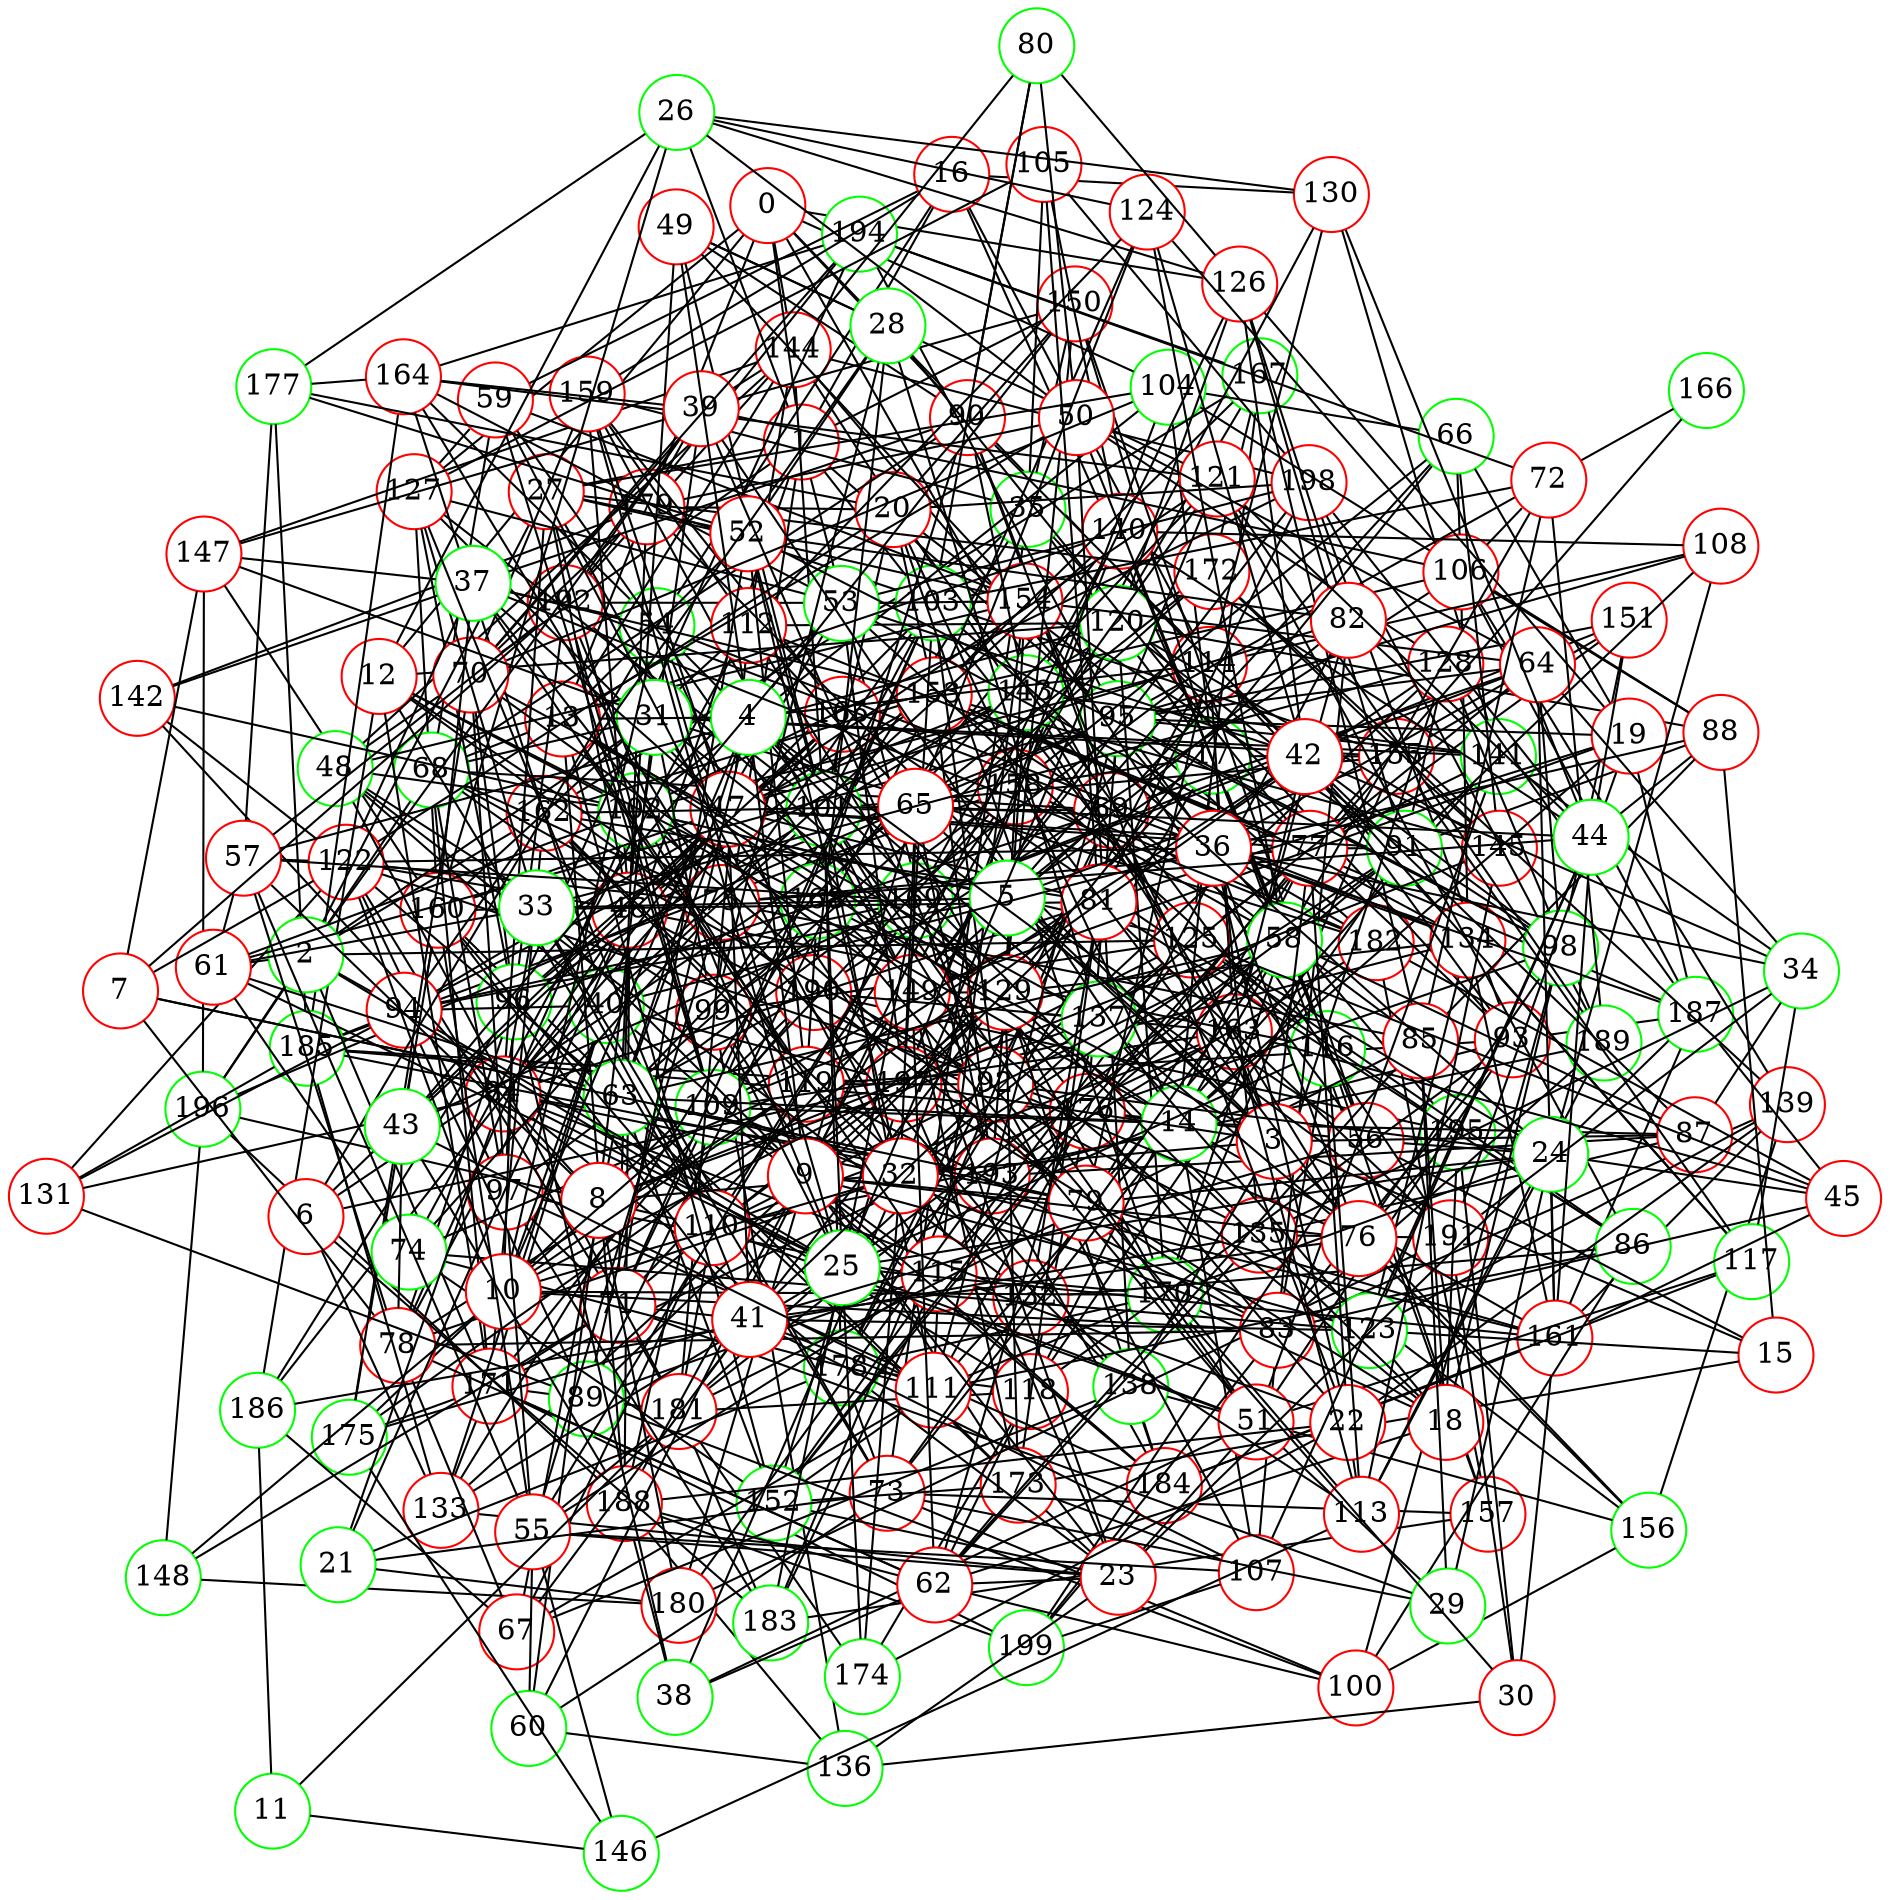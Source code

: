 graph {
graph ["layout"="fdp"]
node ["style"="filled","fillcolor"="white","fixedsize"="true","shape"="circle"]
"0" ["color"="red"]
"144" ["color"="red"]
"192" ["color"="red"]
"194" ["color"="green"]
"147" ["color"="red"]
"160" ["color"="red"]
"173" ["color"="red"]
"175" ["color"="green"]
"190" ["color"="red"]
"195" ["color"="green"]
"196" ["color"="green"]
"163" ["color"="red"]
"171" ["color"="red"]
"199" ["color"="green"]
"198" ["color"="red"]
"1" ["color"="red"]
"16" ["color"="red"]
"17" ["color"="green"]
"35" ["color"="green"]
"99" ["color"="red"]
"136" ["color"="green"]
"188" ["color"="red"]
"125" ["color"="red"]
"197" ["color"="red"]
"167" ["color"="green"]
"172" ["color"="red"]
"181" ["color"="red"]
"183" ["color"="green"]
"151" ["color"="red"]
"169" ["color"="green"]
"176" ["color"="red"]
"185" ["color"="green"]
"155" ["color"="red"]
"179" ["color"="red"]
"170" ["color"="green"]
"178" ["color"="green"]
"158" ["color"="red"]
"182" ["color"="red"]
"193" ["color"="red"]
"150" ["color"="red"]
"73" ["color"="red"]
"100" ["color"="red"]
"156" ["color"="green"]
"157" ["color"="red"]
"105" ["color"="red"]
"140" ["color"="red"]
"168" ["color"="green"]
"127" ["color"="red"]
"93" ["color"="red"]
"118" ["color"="red"]
"174" ["color"="green"]
"119" ["color"="red"]
"187" ["color"="green"]
"46" ["color"="red"]
"96" ["color"="green"]
"97" ["color"="red"]
"114" ["color"="red"]
"130" ["color"="red"]
"141" ["color"="green"]
"143" ["color"="green"]
"134" ["color"="red"]
"161" ["color"="red"]
"184" ["color"="red"]
"132" ["color"="red"]
"122" ["color"="red"]
"131" ["color"="red"]
"142" ["color"="red"]
"165" ["color"="red"]
"186" ["color"="green"]
"162" ["color"="red"]
"68" ["color"="green"]
"69" ["color"="red"]
"101" ["color"="green"]
"103" ["color"="green"]
"154" ["color"="red"]
"191" ["color"="red"]
"109" ["color"="green"]
"129" ["color"="red"]
"133" ["color"="red"]
"149" ["color"="red"]
"159" ["color"="red"]
"111" ["color"="red"]
"115" ["color"="red"]
"152" ["color"="green"]
"85" ["color"="red"]
"88" ["color"="red"]
"104" ["color"="green"]
"120" ["color"="green"]
"145" ["color"="red"]
"153" ["color"="red"]
"126" ["color"="red"]
"106" ["color"="red"]
"139" ["color"="red"]
"124" ["color"="red"]
"91" ["color"="green"]
"128" ["color"="red"]
"135" ["color"="red"]
"189" ["color"="green"]
"108" ["color"="red"]
"90" ["color"="red"]
"95" ["color"="green"]
"98" ["color"="green"]
"166" ["color"="green"]
"121" ["color"="red"]
"164" ["color"="red"]
"177" ["color"="green"]
"75" ["color"="red"]
"138" ["color"="green"]
"77" ["color"="red"]
"112" ["color"="red"]
"92" ["color"="red"]
"107" ["color"="red"]
"102" ["color"="green"]
"71" ["color"="red"]
"148" ["color"="green"]
"180" ["color"="red"]
"78" ["color"="red"]
"83" ["color"="red"]
"116" ["color"="green"]
"49" ["color"="red"]
"84" ["color"="red"]
"20" ["color"="red"]
"56" ["color"="red"]
"54" ["color"="green"]
"59" ["color"="red"]
"48" ["color"="green"]
"40" ["color"="green"]
"53" ["color"="green"]
"94" ["color"="red"]
"26" ["color"="green"]
"50" ["color"="red"]
"64" ["color"="red"]
"137" ["color"="green"]
"80" ["color"="green"]
"27" ["color"="red"]
"52" ["color"="red"]
"82" ["color"="red"]
"47" ["color"="red"]
"81" ["color"="red"]
"86" ["color"="green"]
"89" ["color"="green"]
"63" ["color"="green"]
"67" ["color"="red"]
"110" ["color"="red"]
"79" ["color"="red"]
"12" ["color"="red"]
"13" ["color"="red"]
"14" ["color"="green"]
"39" ["color"="red"]
"70" ["color"="red"]
"19" ["color"="red"]
"66" ["color"="green"]
"87" ["color"="red"]
"58" ["color"="green"]
"72" ["color"="red"]
"2" ["color"="green"]
"61" ["color"="red"]
"74" ["color"="green"]
"123" ["color"="green"]
"31" ["color"="green"]
"3" ["color"="red"]
"65" ["color"="red"]
"5" ["color"="green"]
"32" ["color"="red"]
"38" ["color"="green"]
"51" ["color"="red"]
"117" ["color"="green"]
"62" ["color"="red"]
"33" ["color"="green"]
"8" ["color"="red"]
"57" ["color"="red"]
"60" ["color"="green"]
"15" ["color"="red"]
"4" ["color"="green"]
"9" ["color"="red"]
"23" ["color"="red"]
"55" ["color"="red"]
"146" ["color"="green"]
"76" ["color"="red"]
"10" ["color"="red"]
"6" ["color"="red"]
"7" ["color"="red"]
"11" ["color"="green"]
"18" ["color"="red"]
"21" ["color"="green"]
"22" ["color"="red"]
"113" ["color"="red"]
"36" ["color"="red"]
"24" ["color"="green"]
"25" ["color"="green"]
"29" ["color"="green"]
"45" ["color"="red"]
"28" ["color"="green"]
"30" ["color"="red"]
"34" ["color"="green"]
"42" ["color"="red"]
"37" ["color"="green"]
"41" ["color"="red"]
"43" ["color"="green"]
"44" ["color"="green"]
"0" -- "144"
"0" -- "1"
"0" -- "114"
"0" -- "69"
"0" -- "104"
"0" -- "90"
"0" -- "12"
"0" -- "13"
"0" -- "126"
"0" -- "127"
"144" -- "192"
"144" -- "147"
"144" -- "163"
"144" -- "195"
"144" -- "198"
"192" -- "194"
"147" -- "160"
"147" -- "196"
"160" -- "173"
"160" -- "175"
"175" -- "190"
"190" -- "195"
"163" -- "171"
"163" -- "190"
"171" -- "199"
"171" -- "175"
"171" -- "190"
"1" -- "16"
"1" -- "48"
"1" -- "193"
"1" -- "99"
"1" -- "150"
"1" -- "182"
"1" -- "40"
"1" -- "26"
"1" -- "27"
"1" -- "125"
"16" -- "17"
"16" -- "114"
"16" -- "130"
"16" -- "54"
"16" -- "59"
"16" -- "159"
"17" -- "35"
"17" -- "197"
"17" -- "135"
"17" -- "104"
"17" -- "178"
"17" -- "20"
"17" -- "150"
"17" -- "56"
"17" -- "155"
"17" -- "93"
"17" -- "157"
"17" -- "158"
"35" -- "99"
"35" -- "150"
"35" -- "73"
"35" -- "105"
"35" -- "93"
"35" -- "46"
"35" -- "159"
"99" -- "136"
"99" -- "125"
"99" -- "173"
"99" -- "158"
"136" -- "188"
"188" -- "196"
"188" -- "199"
"125" -- "197"
"125" -- "167"
"125" -- "181"
"125" -- "151"
"167" -- "194"
"167" -- "172"
"181" -- "183"
"151" -- "169"
"151" -- "155"
"169" -- "176"
"176" -- "185"
"185" -- "197"
"155" -- "179"
"155" -- "170"
"170" -- "178"
"158" -- "182"
"158" -- "167"
"158" -- "185"
"158" -- "188"
"182" -- "193"
"73" -- "178"
"73" -- "100"
"73" -- "157"
"100" -- "156"
"157" -- "182"
"157" -- "183"
"105" -- "198"
"105" -- "140"
"105" -- "127"
"140" -- "197"
"140" -- "168"
"140" -- "169"
"127" -- "160"
"93" -- "193"
"93" -- "118"
"93" -- "198"
"93" -- "119"
"93" -- "187"
"118" -- "176"
"118" -- "178"
"118" -- "181"
"118" -- "174"
"118" -- "190"
"174" -- "181"
"119" -- "168"
"119" -- "158"
"46" -- "96"
"46" -- "162"
"46" -- "68"
"46" -- "165"
"46" -- "102"
"46" -- "71"
"46" -- "135"
"46" -- "78"
"46" -- "49"
"46" -- "84"
"46" -- "116"
"46" -- "153"
"46" -- "122"
"46" -- "188"
"46" -- "95"
"46" -- "159"
"96" -- "192"
"96" -- "97"
"96" -- "194"
"96" -- "165"
"96" -- "172"
"96" -- "173"
"96" -- "186"
"96" -- "127"
"97" -- "114"
"97" -- "132"
"97" -- "183"
"97" -- "184"
"97" -- "122"
"114" -- "130"
"114" -- "163"
"114" -- "134"
"114" -- "178"
"130" -- "141"
"130" -- "158"
"141" -- "143"
"143" -- "193"
"134" -- "161"
"134" -- "197"
"161" -- "184"
"161" -- "187"
"184" -- "193"
"184" -- "199"
"122" -- "131"
"122" -- "142"
"122" -- "176"
"131" -- "185"
"142" -- "179"
"165" -- "195"
"165" -- "168"
"165" -- "170"
"162" -- "167"
"162" -- "171"
"68" -- "97"
"68" -- "196"
"68" -- "69"
"68" -- "90"
"68" -- "75"
"68" -- "171"
"68" -- "92"
"69" -- "96"
"69" -- "101"
"69" -- "178"
"69" -- "85"
"69" -- "149"
"69" -- "183"
"69" -- "153"
"69" -- "90"
"69" -- "95"
"101" -- "103"
"101" -- "111"
"101" -- "144"
"101" -- "178"
"101" -- "149"
"101" -- "155"
"101" -- "127"
"103" -- "192"
"103" -- "197"
"103" -- "154"
"103" -- "109"
"154" -- "191"
"109" -- "192"
"109" -- "129"
"109" -- "163"
"109" -- "184"
"109" -- "188"
"109" -- "158"
"129" -- "192"
"129" -- "193"
"129" -- "133"
"129" -- "134"
"129" -- "173"
"129" -- "149"
"129" -- "181"
"129" -- "150"
"129" -- "184"
"129" -- "154"
"133" -- "168"
"133" -- "185"
"133" -- "171"
"149" -- "198"
"149" -- "173"
"149" -- "159"
"159" -- "165"
"111" -- "176"
"111" -- "115"
"111" -- "152"
"111" -- "170"
"111" -- "141"
"115" -- "183"
"115" -- "152"
"115" -- "154"
"115" -- "170"
"115" -- "155"
"115" -- "125"
"152" -- "176"
"152" -- "197"
"152" -- "173"
"85" -- "181"
"85" -- "167"
"85" -- "88"
"88" -- "104"
"88" -- "120"
"88" -- "106"
"88" -- "91"
"104" -- "197"
"120" -- "145"
"120" -- "170"
"120" -- "126"
"145" -- "153"
"145" -- "155"
"145" -- "172"
"153" -- "193"
"153" -- "162"
"153" -- "167"
"153" -- "154"
"153" -- "187"
"106" -- "165"
"106" -- "134"
"106" -- "139"
"106" -- "187"
"106" -- "124"
"106" -- "190"
"139" -- "161"
"139" -- "156"
"139" -- "172"
"124" -- "153"
"91" -- "128"
"91" -- "176"
"91" -- "118"
"91" -- "120"
"91" -- "108"
"91" -- "126"
"128" -- "135"
"128" -- "187"
"128" -- "189"
"135" -- "186"
"135" -- "156"
"135" -- "191"
"189" -- "198"
"108" -- "114"
"108" -- "140"
"90" -- "168"
"90" -- "143"
"95" -- "98"
"95" -- "194"
"95" -- "196"
"95" -- "166"
"95" -- "108"
"95" -- "141"
"95" -- "111"
"95" -- "176"
"95" -- "149"
"95" -- "151"
"95" -- "121"
"98" -- "176"
"98" -- "100"
"98" -- "151"
"98" -- "154"
"121" -- "164"
"121" -- "169"
"121" -- "189"
"164" -- "177"
"164" -- "194"
"164" -- "185"
"177" -- "185"
"75" -- "164"
"75" -- "85"
"75" -- "103"
"75" -- "122"
"75" -- "138"
"75" -- "77"
"138" -- "162"
"138" -- "184"
"138" -- "156"
"77" -- "132"
"77" -- "166"
"77" -- "141"
"77" -- "112"
"77" -- "118"
"77" -- "152"
"77" -- "153"
"77" -- "91"
"112" -- "144"
"112" -- "160"
"112" -- "181"
"112" -- "120"
"112" -- "169"
"112" -- "124"
"112" -- "159"
"92" -- "128"
"92" -- "101"
"92" -- "103"
"92" -- "119"
"92" -- "107"
"92" -- "190"
"107" -- "199"
"107" -- "173"
"102" -- "198"
"102" -- "104"
"102" -- "142"
"102" -- "114"
"102" -- "119"
"102" -- "125"
"71" -- "97"
"71" -- "129"
"71" -- "103"
"71" -- "171"
"71" -- "109"
"71" -- "148"
"71" -- "149"
"71" -- "181"
"71" -- "122"
"148" -- "180"
"148" -- "196"
"180" -- "193"
"180" -- "191"
"78" -- "96"
"78" -- "83"
"78" -- "102"
"78" -- "119"
"83" -- "199"
"83" -- "107"
"83" -- "139"
"83" -- "109"
"83" -- "116"
"83" -- "119"
"83" -- "93"
"83" -- "189"
"116" -- "157"
"49" -- "101"
"49" -- "121"
"49" -- "90"
"49" -- "154"
"84" -- "193"
"84" -- "131"
"84" -- "132"
"84" -- "165"
"84" -- "140"
"84" -- "178"
"20" -- "177"
"20" -- "179"
"20" -- "101"
"20" -- "150"
"20" -- "198"
"20" -- "56"
"20" -- "153"
"20" -- "122"
"20" -- "170"
"56" -- "176"
"56" -- "150"
"56" -- "199"
"56" -- "140"
"54" -- "164"
"54" -- "134"
"54" -- "135"
"54" -- "190"
"59" -- "68"
"59" -- "149"
"59" -- "154"
"59" -- "109"
"59" -- "127"
"48" -- "144"
"48" -- "99"
"48" -- "132"
"48" -- "181"
"48" -- "102"
"48" -- "154"
"40" -- "164"
"40" -- "101"
"40" -- "133"
"40" -- "197"
"40" -- "73"
"40" -- "171"
"40" -- "48"
"40" -- "53"
"40" -- "184"
"40" -- "94"
"53" -- "116"
"53" -- "164"
"53" -- "197"
"53" -- "102"
"53" -- "134"
"53" -- "198"
"53" -- "154"
"53" -- "127"
"94" -- "162"
"94" -- "131"
"94" -- "153"
"94" -- "169"
"94" -- "185"
"94" -- "143"
"26" -- "160"
"26" -- "177"
"26" -- "50"
"26" -- "130"
"26" -- "124"
"26" -- "126"
"50" -- "64"
"50" -- "80"
"50" -- "128"
"50" -- "179"
"50" -- "116"
"50" -- "138"
"64" -- "161"
"64" -- "98"
"64" -- "69"
"64" -- "137"
"64" -- "169"
"64" -- "154"
"64" -- "95"
"137" -- "190"
"80" -- "144"
"80" -- "103"
"80" -- "90"
"80" -- "126"
"27" -- "52"
"27" -- "84"
"27" -- "104"
"27" -- "154"
"27" -- "172"
"27" -- "109"
"27" -- "46"
"27" -- "47"
"52" -- "177"
"52" -- "82"
"52" -- "98"
"52" -- "101"
"52" -- "71"
"52" -- "119"
"82" -- "176"
"82" -- "83"
"82" -- "163"
"82" -- "141"
"82" -- "126"
"47" -- "160"
"47" -- "77"
"47" -- "143"
"47" -- "81"
"47" -- "82"
"47" -- "121"
"47" -- "186"
"47" -- "91"
"47" -- "63"
"47" -- "127"
"47" -- "159"
"81" -- "128"
"81" -- "160"
"81" -- "162"
"81" -- "132"
"81" -- "198"
"81" -- "105"
"81" -- "109"
"81" -- "173"
"81" -- "84"
"81" -- "86"
"81" -- "89"
"81" -- "191"
"86" -- "195"
"86" -- "100"
"86" -- "132"
"86" -- "121"
"86" -- "125"
"86" -- "111"
"89" -- "115"
"89" -- "131"
"89" -- "100"
"89" -- "181"
"89" -- "153"
"89" -- "171"
"89" -- "94"
"63" -- "193"
"63" -- "67"
"63" -- "172"
"63" -- "79"
"63" -- "179"
"63" -- "152"
"63" -- "121"
"63" -- "122"
"63" -- "190"
"67" -- "138"
"67" -- "186"
"67" -- "78"
"67" -- "110"
"67" -- "111"
"110" -- "160"
"110" -- "163"
"110" -- "196"
"110" -- "181"
"110" -- "197"
"110" -- "169"
"110" -- "189"
"79" -- "161"
"79" -- "114"
"79" -- "83"
"79" -- "163"
"79" -- "102"
"79" -- "185"
"79" -- "190"
"12" -- "102"
"12" -- "120"
"12" -- "168"
"12" -- "26"
"12" -- "186"
"12" -- "75"
"12" -- "171"
"12" -- "110"
"12" -- "190"
"13" -- "144"
"13" -- "129"
"13" -- "50"
"13" -- "52"
"13" -- "68"
"13" -- "119"
"13" -- "152"
"13" -- "140"
"13" -- "188"
"13" -- "14"
"14" -- "161"
"14" -- "102"
"14" -- "39"
"14" -- "73"
"14" -- "107"
"14" -- "109"
"14" -- "176"
"14" -- "17"
"14" -- "19"
"14" -- "20"
"14" -- "182"
"14" -- "87"
"14" -- "58"
"14" -- "63"
"39" -- "144"
"39" -- "192"
"39" -- "147"
"39" -- "179"
"39" -- "164"
"39" -- "70"
"39" -- "150"
"39" -- "106"
"39" -- "92"
"39" -- "46"
"70" -- "96"
"70" -- "97"
"70" -- "194"
"70" -- "179"
"70" -- "149"
"70" -- "104"
"70" -- "137"
"70" -- "159"
"70" -- "175"
"19" -- "81"
"19" -- "66"
"19" -- "149"
"19" -- "187"
"19" -- "126"
"19" -- "95"
"19" -- "191"
"66" -- "129"
"66" -- "145"
"66" -- "69"
"66" -- "104"
"66" -- "106"
"66" -- "158"
"87" -- "193"
"87" -- "114"
"87" -- "135"
"58" -- "181"
"58" -- "87"
"58" -- "72"
"58" -- "73"
"58" -- "170"
"58" -- "124"
"58" -- "110"
"58" -- "158"
"58" -- "63"
"72" -- "194"
"72" -- "85"
"72" -- "103"
"72" -- "106"
"72" -- "189"
"2" -- "162"
"2" -- "196"
"2" -- "118"
"2" -- "39"
"2" -- "27"
"2" -- "171"
"2" -- "61"
"2" -- "125"
"2" -- "94"
"2" -- "31"
"61" -- "102"
"61" -- "74"
"61" -- "63"
"61" -- "95"
"74" -- "112"
"74" -- "119"
"74" -- "152"
"74" -- "75"
"74" -- "123"
"74" -- "111"
"123" -- "134"
"123" -- "137"
"123" -- "139"
"31" -- "129"
"31" -- "99"
"31" -- "147"
"31" -- "68"
"31" -- "197"
"31" -- "182"
"31" -- "155"
"31" -- "141"
"3" -- "65"
"3" -- "163"
"3" -- "5"
"3" -- "69"
"3" -- "197"
"3" -- "8"
"3" -- "168"
"3" -- "138"
"3" -- "77"
"3" -- "15"
"3" -- "179"
"3" -- "87"
"3" -- "156"
"3" -- "125"
"65" -- "112"
"65" -- "193"
"65" -- "162"
"65" -- "180"
"65" -- "149"
"65" -- "124"
"65" -- "172"
"5" -- "32"
"5" -- "17"
"5" -- "33"
"5" -- "82"
"5" -- "114"
"5" -- "102"
"5" -- "56"
"5" -- "155"
"5" -- "94"
"32" -- "65"
"32" -- "161"
"32" -- "162"
"32" -- "38"
"32" -- "78"
"32" -- "174"
"32" -- "52"
"32" -- "84"
"32" -- "59"
"32" -- "91"
"32" -- "125"
"38" -- "96"
"38" -- "51"
"38" -- "188"
"38" -- "62"
"51" -- "101"
"51" -- "117"
"51" -- "168"
"51" -- "93"
"51" -- "141"
"51" -- "110"
"51" -- "79"
"117" -- "134"
"117" -- "184"
"117" -- "155"
"62" -- "100"
"62" -- "135"
"62" -- "137"
"62" -- "171"
"62" -- "173"
"62" -- "78"
"62" -- "85"
"62" -- "149"
"62" -- "118"
"62" -- "188"
"33" -- "128"
"33" -- "84"
"33" -- "73"
"33" -- "61"
"33" -- "110"
"33" -- "127"
"8" -- "145"
"8" -- "180"
"8" -- "57"
"8" -- "137"
"8" -- "60"
"8" -- "142"
"8" -- "31"
"57" -- "192"
"57" -- "177"
"57" -- "120"
"57" -- "169"
"57" -- "122"
"57" -- "61"
"57" -- "78"
"60" -- "136"
"60" -- "73"
"15" -- "56"
"15" -- "88"
"15" -- "123"
"15" -- "173"
"4" -- "49"
"4" -- "114"
"4" -- "101"
"4" -- "150"
"4" -- "9"
"4" -- "89"
"4" -- "137"
"4" -- "10"
"4" -- "13"
"4" -- "63"
"4" -- "191"
"9" -- "33"
"9" -- "115"
"9" -- "23"
"9" -- "123"
"9" -- "60"
"9" -- "76"
"9" -- "126"
"9" -- "79"
"9" -- "159"
"23" -- "178"
"23" -- "51"
"23" -- "133"
"23" -- "149"
"23" -- "197"
"23" -- "55"
"23" -- "136"
"23" -- "152"
"23" -- "187"
"23" -- "173"
"23" -- "62"
"55" -- "160"
"55" -- "97"
"55" -- "146"
"55" -- "115"
"55" -- "181"
"55" -- "57"
"55" -- "169"
"55" -- "75"
"55" -- "107"
"55" -- "60"
"146" -- "175"
"76" -- "98"
"76" -- "195"
"76" -- "137"
"76" -- "92"
"76" -- "156"
"76" -- "158"
"76" -- "143"
"10" -- "32"
"10" -- "96"
"10" -- "83"
"10" -- "148"
"10" -- "197"
"10" -- "54"
"10" -- "119"
"10" -- "40"
"10" -- "122"
"10" -- "170"
"10" -- "109"
"6" -- "65"
"6" -- "133"
"6" -- "197"
"6" -- "54"
"6" -- "183"
"6" -- "47"
"7" -- "192"
"7" -- "193"
"7" -- "147"
"7" -- "122"
"7" -- "78"
"7" -- "63"
"11" -- "146"
"11" -- "181"
"11" -- "186"
"18" -- "129"
"18" -- "98"
"18" -- "195"
"18" -- "85"
"18" -- "197"
"18" -- "168"
"18" -- "170"
"18" -- "123"
"18" -- "62"
"21" -- "178"
"21" -- "84"
"21" -- "180"
"21" -- "73"
"21" -- "46"
"22" -- "176"
"22" -- "113"
"22" -- "115"
"22" -- "36"
"22" -- "90"
"22" -- "139"
"22" -- "188"
"22" -- "77"
"22" -- "174"
"113" -- "145"
"113" -- "146"
"113" -- "163"
"113" -- "116"
"113" -- "132"
"113" -- "149"
"113" -- "189"
"36" -- "64"
"36" -- "192"
"36" -- "134"
"36" -- "182"
"36" -- "40"
"36" -- "88"
"36" -- "122"
"36" -- "187"
"36" -- "76"
"36" -- "95"
"24" -- "113"
"24" -- "161"
"24" -- "103"
"24" -- "56"
"24" -- "25"
"24" -- "170"
"24" -- "92"
"24" -- "108"
"24" -- "29"
"24" -- "45"
"24" -- "125"
"24" -- "79"
"25" -- "192"
"25" -- "161"
"25" -- "99"
"25" -- "101"
"25" -- "133"
"25" -- "169"
"25" -- "174"
"25" -- "51"
"25" -- "84"
"25" -- "116"
"25" -- "54"
"25" -- "183"
"25" -- "120"
"25" -- "91"
"25" -- "61"
"25" -- "94"
"29" -- "51"
"29" -- "85"
"29" -- "71"
"29" -- "73"
"45" -- "161"
"45" -- "83"
"45" -- "163"
"45" -- "182"
"45" -- "187"
"45" -- "125"
"28" -- "49"
"28" -- "162"
"28" -- "99"
"28" -- "52"
"28" -- "137"
"28" -- "77"
"28" -- "190"
"30" -- "161"
"30" -- "195"
"30" -- "136"
"30" -- "170"
"30" -- "191"
"34" -- "64"
"34" -- "36"
"34" -- "117"
"34" -- "87"
"34" -- "135"
"34" -- "42"
"34" -- "141"
"34" -- "191"
"42" -- "98"
"42" -- "163"
"42" -- "53"
"42" -- "117"
"42" -- "119"
"42" -- "90"
"42" -- "124"
"42" -- "93"
"42" -- "126"
"42" -- "175"
"37" -- "160"
"37" -- "115"
"37" -- "147"
"37" -- "54"
"37" -- "182"
"37" -- "153"
"37" -- "90"
"37" -- "122"
"37" -- "75"
"37" -- "142"
"37" -- "47"
"41" -- "160"
"41" -- "67"
"41" -- "71"
"41" -- "56"
"41" -- "107"
"41" -- "123"
"41" -- "76"
"41" -- "92"
"41" -- "47"
"41" -- "111"
"41" -- "127"
"41" -- "175"
"43" -- "160"
"43" -- "53"
"43" -- "165"
"43" -- "169"
"43" -- "188"
"43" -- "78"
"43" -- "111"
"44" -- "65"
"44" -- "161"
"44" -- "130"
"44" -- "198"
"44" -- "151"
"44" -- "88"
"44" -- "121"
"44" -- "75"
"44" -- "107"
"44" -- "123"
"44" -- "140"
}